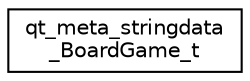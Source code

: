 digraph "Graphical Class Hierarchy"
{
  edge [fontname="Helvetica",fontsize="10",labelfontname="Helvetica",labelfontsize="10"];
  node [fontname="Helvetica",fontsize="10",shape=record];
  rankdir="LR";
  Node0 [label="qt_meta_stringdata\l_BoardGame_t",height=0.2,width=0.4,color="black", fillcolor="white", style="filled",URL="$structqt__meta__stringdata___board_game__t.html"];
}
